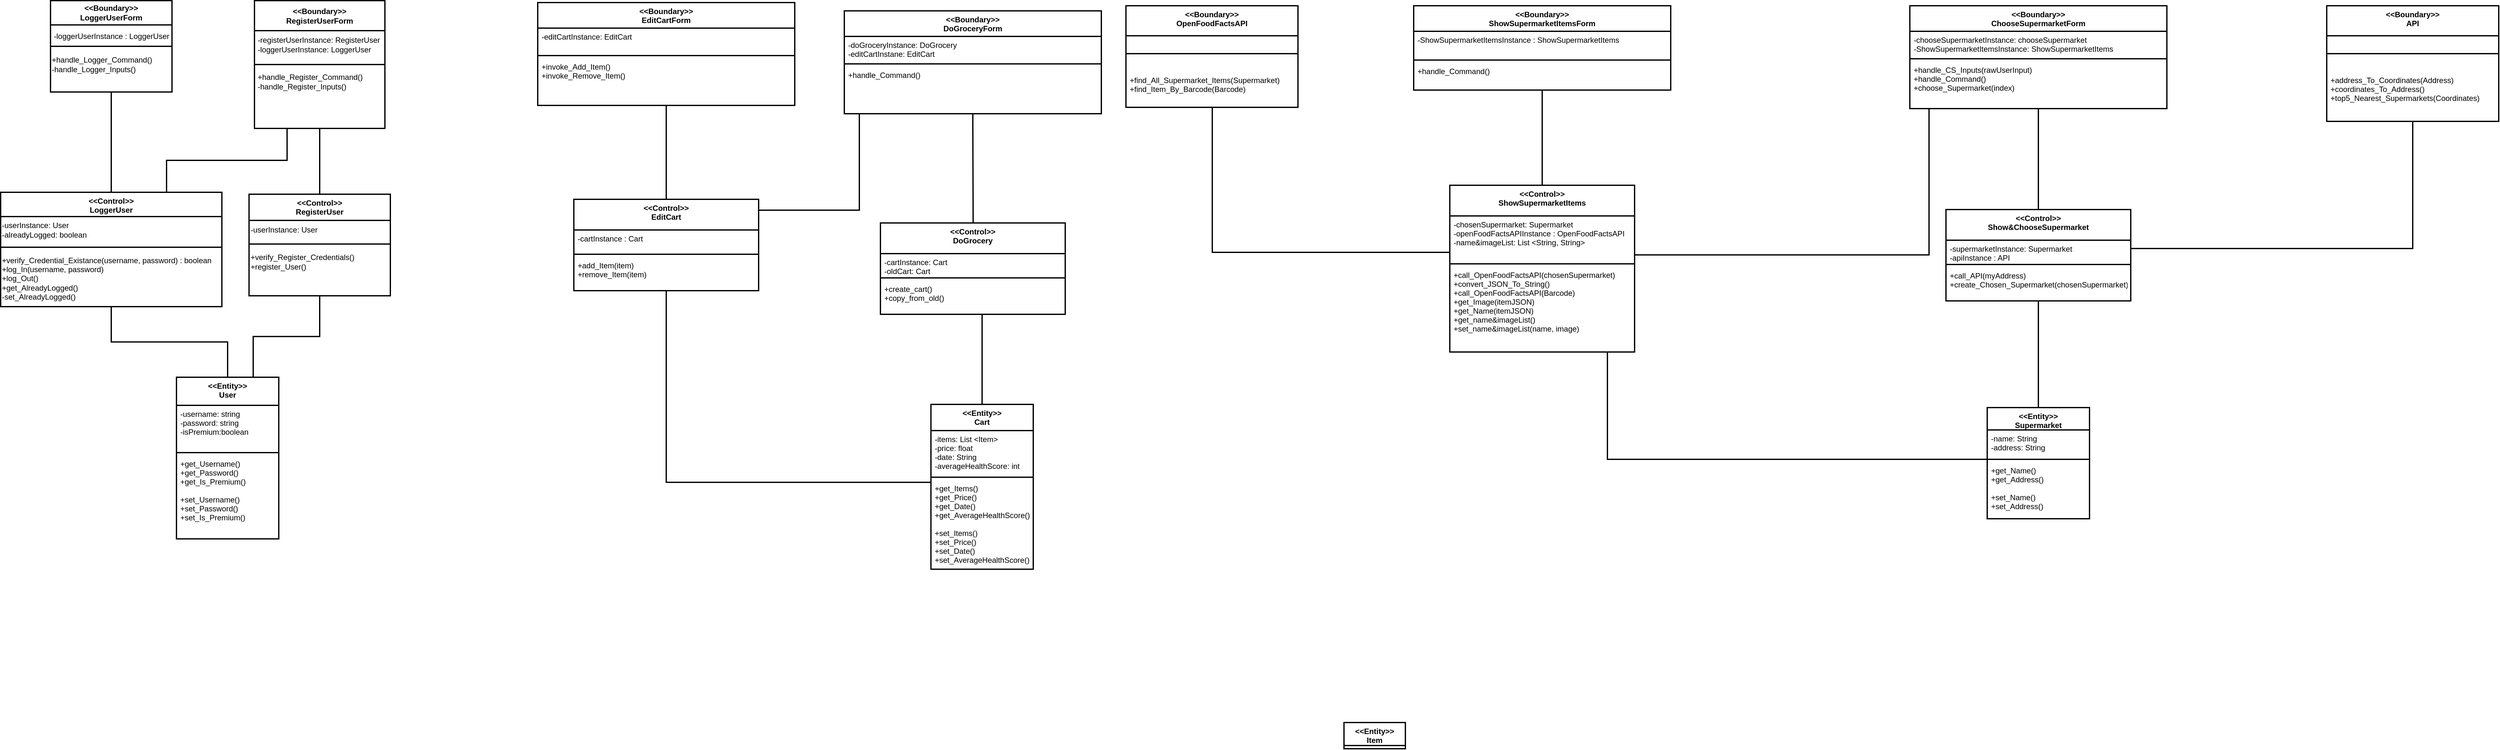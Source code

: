 <mxfile version="20.8.9" type="device"><diagram id="C5RBs43oDa-KdzZeNtuy" name="Page-1"><mxGraphModel dx="1988" dy="1131" grid="0" gridSize="10" guides="1" tooltips="1" connect="1" arrows="1" fold="1" page="1" pageScale="1" pageWidth="827" pageHeight="1169" math="0" shadow="0"><root><mxCell id="WIyWlLk6GJQsqaUBKTNV-0"/><mxCell id="WIyWlLk6GJQsqaUBKTNV-1" parent="WIyWlLk6GJQsqaUBKTNV-0"/><mxCell id="MyFoiCelliKwiFIbr6gM-10" value="&lt;div&gt; &amp;lt;&amp;lt;Boundary&amp;gt;&amp;gt;&lt;/div&gt;&lt;div&gt;LoggerUserForm&lt;/div&gt;" style="swimlane;whiteSpace=wrap;html=1;startSize=38;strokeWidth=2;" parent="WIyWlLk6GJQsqaUBKTNV-1" vertex="1"><mxGeometry x="211" y="375" width="190" height="143" as="geometry"/></mxCell><mxCell id="MyFoiCelliKwiFIbr6gM-11" value="-loggerUserInstance : LoggerUser" style="text;html=1;align=center;verticalAlign=middle;resizable=0;points=[];autosize=1;strokeColor=none;fillColor=none;strokeWidth=2;" parent="MyFoiCelliKwiFIbr6gM-10" vertex="1"><mxGeometry x="-4.5" y="43" width="199" height="26" as="geometry"/></mxCell><mxCell id="ah5tvyw2lFSQsDYXRZbl-0" value="+handle_Logger_Command()&lt;br&gt;-handle_Logger_Inputs()" style="text;html=1;align=left;verticalAlign=middle;resizable=0;points=[];autosize=1;strokeColor=none;fillColor=none;strokeWidth=2;" parent="MyFoiCelliKwiFIbr6gM-10" vertex="1"><mxGeometry y="79" width="175" height="41" as="geometry"/></mxCell><mxCell id="MyFoiCelliKwiFIbr6gM-26" value=" &lt;&lt;Control&gt;&gt;&#10;LoggerUser" style="swimlane;fontStyle=1;align=center;verticalAlign=top;childLayout=stackLayout;horizontal=1;startSize=38;horizontalStack=0;resizeParent=1;resizeLast=0;collapsible=1;marginBottom=0;rounded=0;shadow=0;strokeWidth=2;" parent="WIyWlLk6GJQsqaUBKTNV-1" vertex="1"><mxGeometry x="133" y="675" width="346" height="179" as="geometry"><mxRectangle x="340" y="380" width="170" height="26" as="alternateBounds"/></mxGeometry></mxCell><mxCell id="3f2A5IuWKjaGkENH00TG-0" value="-userInstance: User&lt;br&gt;-alreadyLogged: boolean" style="text;html=1;align=left;verticalAlign=middle;resizable=0;points=[];autosize=1;strokeColor=none;fillColor=none;strokeWidth=2;" parent="MyFoiCelliKwiFIbr6gM-26" vertex="1"><mxGeometry y="38" width="346" height="41" as="geometry"/></mxCell><mxCell id="MyFoiCelliKwiFIbr6gM-28" value="" style="line;html=1;strokeWidth=2;align=left;verticalAlign=middle;spacingTop=-1;spacingLeft=3;spacingRight=3;rotatable=0;labelPosition=right;points=[];portConstraint=eastwest;" parent="MyFoiCelliKwiFIbr6gM-26" vertex="1"><mxGeometry y="79" width="346" height="14" as="geometry"/></mxCell><mxCell id="MyFoiCelliKwiFIbr6gM-29" value="+verify_Credential_Existance(username, password) : boolean&lt;br&gt;+log_In(username, password)&lt;br&gt;+log_Out()&lt;br&gt;+get_AlreadyLogged()&lt;br&gt;-set_AlreadyLogged()" style="text;html=1;align=left;verticalAlign=middle;resizable=0;points=[];autosize=1;strokeColor=none;fillColor=none;strokeWidth=2;" parent="MyFoiCelliKwiFIbr6gM-26" vertex="1"><mxGeometry y="93" width="346" height="84" as="geometry"/></mxCell><mxCell id="MyFoiCelliKwiFIbr6gM-30" value="" style="endArrow=none;html=1;edgeStyle=orthogonalEdgeStyle;rounded=0;entryX=0.5;entryY=0;entryDx=0;entryDy=0;exitX=0.5;exitY=1;exitDx=0;exitDy=0;strokeWidth=2;" parent="WIyWlLk6GJQsqaUBKTNV-1" source="MyFoiCelliKwiFIbr6gM-10" target="MyFoiCelliKwiFIbr6gM-26" edge="1"><mxGeometry relative="1" as="geometry"><mxPoint x="187" y="765" as="sourcePoint"/><mxPoint x="347" y="765" as="targetPoint"/></mxGeometry></mxCell><mxCell id="MyFoiCelliKwiFIbr6gM-33" value=" &lt;&lt;Entity&gt;&gt;&#10;User" style="swimlane;fontStyle=1;align=center;verticalAlign=top;childLayout=stackLayout;horizontal=1;startSize=44;horizontalStack=0;resizeParent=1;resizeLast=0;collapsible=1;marginBottom=0;rounded=0;shadow=0;strokeWidth=2;" parent="WIyWlLk6GJQsqaUBKTNV-1" vertex="1"><mxGeometry x="408" y="964.5" width="160" height="253" as="geometry"><mxRectangle x="230" y="140" width="160" height="26" as="alternateBounds"/></mxGeometry></mxCell><mxCell id="MyFoiCelliKwiFIbr6gM-34" value="-username: string&#10;-password: string&#10;-isPremium:boolean&#10;" style="text;align=left;verticalAlign=top;spacingLeft=4;spacingRight=4;overflow=hidden;rotatable=0;points=[[0,0.5],[1,0.5]];portConstraint=eastwest;strokeWidth=2;" parent="MyFoiCelliKwiFIbr6gM-33" vertex="1"><mxGeometry y="44" width="160" height="70" as="geometry"/></mxCell><mxCell id="MyFoiCelliKwiFIbr6gM-35" value="" style="line;html=1;strokeWidth=2;align=left;verticalAlign=middle;spacingTop=-1;spacingLeft=3;spacingRight=3;rotatable=0;labelPosition=right;points=[];portConstraint=eastwest;" parent="MyFoiCelliKwiFIbr6gM-33" vertex="1"><mxGeometry y="114" width="160" height="8" as="geometry"/></mxCell><mxCell id="MyFoiCelliKwiFIbr6gM-36" value="+get_Username()&#10;+get_Password()&#10;+get_Is_Premium()&#10;&#10;+set_Username()&#10;+set_Password()&#10;+set_Is_Premium()" style="text;align=left;verticalAlign=top;spacingLeft=4;spacingRight=4;overflow=hidden;rotatable=0;points=[[0,0.5],[1,0.5]];portConstraint=eastwest;strokeWidth=2;" parent="MyFoiCelliKwiFIbr6gM-33" vertex="1"><mxGeometry y="122" width="160" height="123" as="geometry"/></mxCell><mxCell id="MyFoiCelliKwiFIbr6gM-38" value="" style="endArrow=none;html=1;edgeStyle=orthogonalEdgeStyle;rounded=0;entryX=0.5;entryY=1;entryDx=0;entryDy=0;exitX=0.5;exitY=0;exitDx=0;exitDy=0;strokeWidth=2;" parent="WIyWlLk6GJQsqaUBKTNV-1" source="MyFoiCelliKwiFIbr6gM-33" target="MyFoiCelliKwiFIbr6gM-26" edge="1"><mxGeometry relative="1" as="geometry"><mxPoint x="187" y="855" as="sourcePoint"/><mxPoint x="347" y="855" as="targetPoint"/></mxGeometry></mxCell><mxCell id="3f2A5IuWKjaGkENH00TG-2" value=" &lt;&lt;Control&gt;&gt;&#10;RegisterUser" style="swimlane;fontStyle=1;align=center;verticalAlign=top;childLayout=stackLayout;horizontal=1;startSize=41;horizontalStack=0;resizeParent=1;resizeLast=0;collapsible=1;marginBottom=0;rounded=0;shadow=0;strokeWidth=2;" parent="WIyWlLk6GJQsqaUBKTNV-1" vertex="1"><mxGeometry x="521.5" y="678" width="221" height="159" as="geometry"><mxRectangle x="340" y="380" width="170" height="26" as="alternateBounds"/></mxGeometry></mxCell><mxCell id="3f2A5IuWKjaGkENH00TG-3" value="-userInstance: User" style="text;html=1;align=left;verticalAlign=middle;resizable=0;points=[];autosize=1;strokeColor=none;fillColor=none;strokeWidth=2;" parent="3f2A5IuWKjaGkENH00TG-2" vertex="1"><mxGeometry y="41" width="221" height="30" as="geometry"/></mxCell><mxCell id="3f2A5IuWKjaGkENH00TG-4" value="" style="line;html=1;strokeWidth=2;align=left;verticalAlign=middle;spacingTop=-1;spacingLeft=3;spacingRight=3;rotatable=0;labelPosition=right;points=[];portConstraint=eastwest;" parent="3f2A5IuWKjaGkENH00TG-2" vertex="1"><mxGeometry y="71" width="221" height="14" as="geometry"/></mxCell><mxCell id="3f2A5IuWKjaGkENH00TG-5" value="+verify_Register_Credentials()&lt;br&gt;+register_User()" style="text;html=1;align=left;verticalAlign=middle;resizable=0;points=[];autosize=1;strokeColor=none;fillColor=none;strokeWidth=2;" parent="3f2A5IuWKjaGkENH00TG-2" vertex="1"><mxGeometry y="85" width="221" height="41" as="geometry"/></mxCell><mxCell id="3f2A5IuWKjaGkENH00TG-6" value="" style="endArrow=none;html=1;rounded=0;strokeWidth=2;" parent="WIyWlLk6GJQsqaUBKTNV-1" source="3f2A5IuWKjaGkENH00TG-2" target="3f2A5IuWKjaGkENH00TG-8" edge="1"><mxGeometry width="50" height="50" relative="1" as="geometry"><mxPoint x="250" y="868" as="sourcePoint"/><mxPoint x="300" y="818" as="targetPoint"/></mxGeometry></mxCell><mxCell id="3f2A5IuWKjaGkENH00TG-7" value="" style="endArrow=none;html=1;rounded=0;entryX=0.5;entryY=1;entryDx=0;entryDy=0;exitX=0.75;exitY=0;exitDx=0;exitDy=0;edgeStyle=orthogonalEdgeStyle;strokeWidth=2;" parent="WIyWlLk6GJQsqaUBKTNV-1" source="MyFoiCelliKwiFIbr6gM-33" target="3f2A5IuWKjaGkENH00TG-2" edge="1"><mxGeometry width="50" height="50" relative="1" as="geometry"><mxPoint x="250" y="806" as="sourcePoint"/><mxPoint x="300" y="756" as="targetPoint"/></mxGeometry></mxCell><mxCell id="3f2A5IuWKjaGkENH00TG-8" value="&lt;div&gt; &amp;lt;&amp;lt;Boundary&amp;gt;&amp;gt;&lt;/div&gt;&lt;div&gt;RegisterUserForm&lt;/div&gt;" style="swimlane;whiteSpace=wrap;html=1;startSize=47;strokeWidth=2;" parent="WIyWlLk6GJQsqaUBKTNV-1" vertex="1"><mxGeometry x="530" y="375" width="204" height="200" as="geometry"/></mxCell><mxCell id="3f2A5IuWKjaGkENH00TG-9" value="-registerUserInstance: RegisterUser&lt;br&gt;-loggerUserInstance: LoggerUser" style="text;html=1;align=left;verticalAlign=middle;resizable=0;points=[];autosize=1;strokeColor=none;fillColor=none;strokeWidth=2;" parent="3f2A5IuWKjaGkENH00TG-8" vertex="1"><mxGeometry x="2.5" y="48" width="209" height="41" as="geometry"/></mxCell><mxCell id="3f2A5IuWKjaGkENH00TG-10" value="+handle_Register_Command()&lt;br&gt;-handle_Register_Inputs()" style="text;html=1;align=left;verticalAlign=middle;resizable=0;points=[];autosize=1;strokeColor=none;fillColor=none;strokeWidth=2;" parent="3f2A5IuWKjaGkENH00TG-8" vertex="1"><mxGeometry x="2.5" y="106" width="182" height="41" as="geometry"/></mxCell><mxCell id="3f2A5IuWKjaGkENH00TG-13" value="" style="endArrow=none;html=1;rounded=0;entryX=1;entryY=0.5;entryDx=0;entryDy=0;exitX=0;exitY=0.5;exitDx=0;exitDy=0;strokeWidth=2;" parent="WIyWlLk6GJQsqaUBKTNV-1" source="MyFoiCelliKwiFIbr6gM-10" target="MyFoiCelliKwiFIbr6gM-10" edge="1"><mxGeometry width="50" height="50" relative="1" as="geometry"><mxPoint x="314.5" y="663" as="sourcePoint"/><mxPoint x="364.5" y="613" as="targetPoint"/></mxGeometry></mxCell><mxCell id="3f2A5IuWKjaGkENH00TG-14" value="" style="endArrow=none;html=1;rounded=0;entryX=1;entryY=0.5;entryDx=0;entryDy=0;exitX=0;exitY=0.5;exitDx=0;exitDy=0;strokeWidth=2;" parent="WIyWlLk6GJQsqaUBKTNV-1" source="3f2A5IuWKjaGkENH00TG-8" target="3f2A5IuWKjaGkENH00TG-8" edge="1"><mxGeometry width="50" height="50" relative="1" as="geometry"><mxPoint x="568.5" y="507" as="sourcePoint"/><mxPoint x="470.5" y="630" as="targetPoint"/></mxGeometry></mxCell><mxCell id="3f2A5IuWKjaGkENH00TG-15" value="" style="endArrow=none;html=1;rounded=0;entryX=0.25;entryY=1;entryDx=0;entryDy=0;exitX=0.75;exitY=0;exitDx=0;exitDy=0;edgeStyle=orthogonalEdgeStyle;strokeWidth=2;" parent="WIyWlLk6GJQsqaUBKTNV-1" source="MyFoiCelliKwiFIbr6gM-26" target="3f2A5IuWKjaGkENH00TG-8" edge="1"><mxGeometry width="50" height="50" relative="1" as="geometry"><mxPoint x="250" y="765" as="sourcePoint"/><mxPoint x="300" y="715" as="targetPoint"/></mxGeometry></mxCell><mxCell id="SLnae_DUcpFMMORR_oT6-0" value="&lt;&lt;Entity&gt;&gt;&#10;Item&#10;" style="swimlane;fontStyle=1;align=center;verticalAlign=top;childLayout=stackLayout;horizontal=1;startSize=36;horizontalStack=0;resizeParent=1;resizeParentMax=0;resizeLast=0;collapsible=1;marginBottom=0;strokeWidth=2;" parent="WIyWlLk6GJQsqaUBKTNV-1" vertex="1" collapsed="1"><mxGeometry x="2234" y="1505" width="96" height="41" as="geometry"><mxRectangle x="3080" y="571" width="160" height="781" as="alternateBounds"/></mxGeometry></mxCell><mxCell id="SLnae_DUcpFMMORR_oT6-1" value="-barcode: String&#10;-price: float&#10;-name: String&#10;-imageUrl: String&#10;-ingredients: String&#10;-soldBy: String&#10;&#10;-calories: float&#10;-sugars: float&#10;-saturatedFats: float&#10;-salt: float&#10;-otherPercentages: int&#10;-fibers: float&#10;-proteins: float&#10;-additives: List &lt;String&gt;&#10;-isBiological: Boolean&#10;-isBeverage: Boolean" style="text;strokeColor=none;fillColor=none;align=left;verticalAlign=top;spacingLeft=4;spacingRight=4;overflow=hidden;rotatable=0;points=[[0,0.5],[1,0.5]];portConstraint=eastwest;" parent="SLnae_DUcpFMMORR_oT6-0" vertex="1"><mxGeometry y="36" width="160" height="252" as="geometry"/></mxCell><mxCell id="SLnae_DUcpFMMORR_oT6-2" value="" style="line;strokeWidth=1;fillColor=none;align=left;verticalAlign=middle;spacingTop=-1;spacingLeft=3;spacingRight=3;rotatable=0;labelPosition=right;points=[];portConstraint=eastwest;strokeColor=inherit;" parent="SLnae_DUcpFMMORR_oT6-0" vertex="1"><mxGeometry y="288" width="160" height="8" as="geometry"/></mxCell><mxCell id="SLnae_DUcpFMMORR_oT6-3" value="+get_Barcode()&#10;+get_Price()&#10;+get_Name()&#10;+get_ImageUrl()&#10;+get_Ingredients()&#10;+get_Calories()&#10;+get_Sugars() &#10;+get_SaturatedFats()&#10;+get_Salt()&#10;+get_OtherPercentages()&#10;+get_Fibers()&#10;+get_Proteins()&#10;+get_Additives()&#10;+get_IsBiological()&#10;+get_IsBeverage()&#10;+get_SoldBy()&#10;&#10;+set_Barcode()&#10;+set_Price()&#10;+set_Name()&#10;+set_ImageUrl()&#10;+set_Ingredients()&#10;+set_Calories()&#10;+set_Sugars()&#10;+set_SaturatedFats()&#10;+set_Salt()&#10;+set_OtherPercentages()&#10;+set_Fibers()&#10;+set_Proteins()&#10;+set_Additives()&#10;+set_IsBiological()&#10;+set_IsBeverage()&#10;+set_SoldBy()" style="text;strokeColor=none;fillColor=none;align=left;verticalAlign=top;spacingLeft=4;spacingRight=4;overflow=hidden;rotatable=0;points=[[0,0.5],[1,0.5]];portConstraint=eastwest;" parent="SLnae_DUcpFMMORR_oT6-0" vertex="1"><mxGeometry y="296" width="160" height="485" as="geometry"/></mxCell><mxCell id="SLnae_DUcpFMMORR_oT6-5" value="&lt;&lt;Entity&gt;&gt;&#10;Cart&#10;" style="swimlane;fontStyle=1;align=center;verticalAlign=top;childLayout=stackLayout;horizontal=1;startSize=41;horizontalStack=0;resizeParent=1;resizeParentMax=0;resizeLast=0;collapsible=1;marginBottom=0;strokeWidth=2;" parent="WIyWlLk6GJQsqaUBKTNV-1" vertex="1"><mxGeometry x="1588" y="1007" width="160" height="258" as="geometry"><mxRectangle x="1914" y="831" width="96" height="41" as="alternateBounds"/></mxGeometry></mxCell><mxCell id="SLnae_DUcpFMMORR_oT6-6" value="-items: List &lt;Item&gt;&#10;-price: float&#10;-date: String&#10;-averageHealthScore: int&#10;" style="text;strokeColor=none;fillColor=none;align=left;verticalAlign=top;spacingLeft=4;spacingRight=4;overflow=hidden;rotatable=0;points=[[0,0.5],[1,0.5]];portConstraint=eastwest;strokeWidth=2;" parent="SLnae_DUcpFMMORR_oT6-5" vertex="1"><mxGeometry y="41" width="160" height="69" as="geometry"/></mxCell><mxCell id="SLnae_DUcpFMMORR_oT6-7" value="" style="line;strokeWidth=2;fillColor=none;align=left;verticalAlign=middle;spacingTop=-1;spacingLeft=3;spacingRight=3;rotatable=0;labelPosition=right;points=[];portConstraint=eastwest;strokeColor=inherit;" parent="SLnae_DUcpFMMORR_oT6-5" vertex="1"><mxGeometry y="110" width="160" height="8" as="geometry"/></mxCell><mxCell id="SLnae_DUcpFMMORR_oT6-8" value="+get_Items()&#10;+get_Price()&#10;+get_Date()&#10;+get_AverageHealthScore()&#10;&#10;+set_Items()&#10;+set_Price()&#10;+set_Date()&#10;+set_AverageHealthScore()" style="text;strokeColor=none;fillColor=none;align=left;verticalAlign=top;spacingLeft=4;spacingRight=4;overflow=hidden;rotatable=0;points=[[0,0.5],[1,0.5]];portConstraint=eastwest;strokeWidth=2;" parent="SLnae_DUcpFMMORR_oT6-5" vertex="1"><mxGeometry y="118" width="160" height="140" as="geometry"/></mxCell><mxCell id="SLnae_DUcpFMMORR_oT6-9" value="&lt;&lt;Entity&gt;&gt;&#10;Supermarket&#10;" style="swimlane;fontStyle=1;align=center;verticalAlign=top;childLayout=stackLayout;horizontal=1;startSize=35;horizontalStack=0;resizeParent=1;resizeParentMax=0;resizeLast=0;collapsible=1;marginBottom=0;strokeWidth=2;" parent="WIyWlLk6GJQsqaUBKTNV-1" vertex="1"><mxGeometry x="3240" y="1012" width="160" height="174" as="geometry"/></mxCell><mxCell id="SLnae_DUcpFMMORR_oT6-10" value="-name: String&#10;-address: String" style="text;strokeColor=none;fillColor=none;align=left;verticalAlign=top;spacingLeft=4;spacingRight=4;overflow=hidden;rotatable=0;points=[[0,0.5],[1,0.5]];portConstraint=eastwest;strokeWidth=2;" parent="SLnae_DUcpFMMORR_oT6-9" vertex="1"><mxGeometry y="35" width="160" height="42" as="geometry"/></mxCell><mxCell id="SLnae_DUcpFMMORR_oT6-11" value="" style="line;strokeWidth=2;fillColor=none;align=left;verticalAlign=middle;spacingTop=-1;spacingLeft=3;spacingRight=3;rotatable=0;labelPosition=right;points=[];portConstraint=eastwest;strokeColor=inherit;" parent="SLnae_DUcpFMMORR_oT6-9" vertex="1"><mxGeometry y="77" width="160" height="8" as="geometry"/></mxCell><mxCell id="SLnae_DUcpFMMORR_oT6-12" value="+get_Name()&#10;+get_Address()&#10;&#10;+set_Name()&#10;+set_Address()&#10;" style="text;strokeColor=none;fillColor=none;align=left;verticalAlign=top;spacingLeft=4;spacingRight=4;overflow=hidden;rotatable=0;points=[[0,0.5],[1,0.5]];portConstraint=eastwest;strokeWidth=2;" parent="SLnae_DUcpFMMORR_oT6-9" vertex="1"><mxGeometry y="85" width="160" height="89" as="geometry"/></mxCell><mxCell id="SLnae_DUcpFMMORR_oT6-17" style="edgeStyle=orthogonalEdgeStyle;rounded=0;orthogonalLoop=1;jettySize=auto;html=1;endArrow=none;endFill=0;strokeWidth=2;" parent="WIyWlLk6GJQsqaUBKTNV-1" source="SLnae_DUcpFMMORR_oT6-13" target="SLnae_DUcpFMMORR_oT6-9" edge="1"><mxGeometry relative="1" as="geometry"/></mxCell><mxCell id="SLnae_DUcpFMMORR_oT6-13" value="&lt;&lt;Control&gt;&gt;&#10;Show&amp;ChooseSupermarket&#10;&#10;&#10;" style="swimlane;fontStyle=1;align=center;verticalAlign=top;childLayout=stackLayout;horizontal=1;startSize=48;horizontalStack=0;resizeParent=1;resizeParentMax=0;resizeLast=0;collapsible=1;marginBottom=0;strokeWidth=2;" parent="WIyWlLk6GJQsqaUBKTNV-1" vertex="1"><mxGeometry x="3175.5" y="702" width="289" height="143" as="geometry"/></mxCell><mxCell id="SLnae_DUcpFMMORR_oT6-14" value="-supermarketInstance: Supermarket&#10;-apiInstance : API&#10;" style="text;strokeColor=none;fillColor=none;align=left;verticalAlign=top;spacingLeft=4;spacingRight=4;overflow=hidden;rotatable=0;points=[[0,0.5],[1,0.5]];portConstraint=eastwest;strokeWidth=2;" parent="SLnae_DUcpFMMORR_oT6-13" vertex="1"><mxGeometry y="48" width="289" height="34" as="geometry"/></mxCell><mxCell id="SLnae_DUcpFMMORR_oT6-15" value="" style="line;strokeWidth=2;fillColor=none;align=left;verticalAlign=middle;spacingTop=-1;spacingLeft=3;spacingRight=3;rotatable=0;labelPosition=right;points=[];portConstraint=eastwest;strokeColor=inherit;" parent="SLnae_DUcpFMMORR_oT6-13" vertex="1"><mxGeometry y="82" width="289" height="8" as="geometry"/></mxCell><mxCell id="SLnae_DUcpFMMORR_oT6-16" value="+call_API(myAddress)&#10;+create_Chosen_Supermarket(chosenSupermarket)&#10;" style="text;strokeColor=none;fillColor=none;align=left;verticalAlign=top;spacingLeft=4;spacingRight=4;overflow=hidden;rotatable=0;points=[[0,0.5],[1,0.5]];portConstraint=eastwest;strokeWidth=2;" parent="SLnae_DUcpFMMORR_oT6-13" vertex="1"><mxGeometry y="90" width="289" height="53" as="geometry"/></mxCell><mxCell id="SLnae_DUcpFMMORR_oT6-22" style="edgeStyle=orthogonalEdgeStyle;rounded=0;orthogonalLoop=1;jettySize=auto;html=1;endArrow=none;endFill=0;strokeWidth=2;" parent="WIyWlLk6GJQsqaUBKTNV-1" source="SLnae_DUcpFMMORR_oT6-18" target="SLnae_DUcpFMMORR_oT6-13" edge="1"><mxGeometry relative="1" as="geometry"/></mxCell><mxCell id="IdyxFzBQrPUx-VvOQPgQ-23" style="edgeStyle=orthogonalEdgeStyle;rounded=0;orthogonalLoop=1;jettySize=auto;html=1;endArrow=none;endFill=0;strokeWidth=2;" parent="WIyWlLk6GJQsqaUBKTNV-1" source="SLnae_DUcpFMMORR_oT6-18" target="IdyxFzBQrPUx-VvOQPgQ-18" edge="1"><mxGeometry relative="1" as="geometry"><Array as="points"><mxPoint x="3149" y="773"/></Array></mxGeometry></mxCell><mxCell id="SLnae_DUcpFMMORR_oT6-18" value="&lt;&lt;Boundary&gt;&gt;&#10;ChooseSupermarketForm&#10;" style="swimlane;fontStyle=1;align=center;verticalAlign=top;childLayout=stackLayout;horizontal=1;startSize=40;horizontalStack=0;resizeParent=1;resizeParentMax=0;resizeLast=0;collapsible=1;marginBottom=0;strokeWidth=2;" parent="WIyWlLk6GJQsqaUBKTNV-1" vertex="1"><mxGeometry x="3119" y="383" width="402" height="161" as="geometry"/></mxCell><mxCell id="SLnae_DUcpFMMORR_oT6-19" value="-chooseSupermarketInstance: chooseSupermarket&#10;-ShowSupermarketItemsInstance: ShowSupermarketItems&#10;&#10;&#10;&#10;&#10;" style="text;strokeColor=none;fillColor=none;align=left;verticalAlign=top;spacingLeft=4;spacingRight=4;overflow=hidden;rotatable=0;points=[[0,0.5],[1,0.5]];portConstraint=eastwest;strokeWidth=2;" parent="SLnae_DUcpFMMORR_oT6-18" vertex="1"><mxGeometry y="40" width="402" height="39" as="geometry"/></mxCell><mxCell id="SLnae_DUcpFMMORR_oT6-20" value="" style="line;strokeWidth=2;fillColor=none;align=left;verticalAlign=middle;spacingTop=-1;spacingLeft=3;spacingRight=3;rotatable=0;labelPosition=right;points=[];portConstraint=eastwest;strokeColor=inherit;" parent="SLnae_DUcpFMMORR_oT6-18" vertex="1"><mxGeometry y="79" width="402" height="8" as="geometry"/></mxCell><mxCell id="SLnae_DUcpFMMORR_oT6-21" value="+handle_CS_Inputs(rawUserInput)&#10;+handle_Command()&#10;+choose_Supermarket(index)&#10;" style="text;strokeColor=none;fillColor=none;align=left;verticalAlign=top;spacingLeft=4;spacingRight=4;overflow=hidden;rotatable=0;points=[[0,0.5],[1,0.5]];portConstraint=eastwest;strokeWidth=2;" parent="SLnae_DUcpFMMORR_oT6-18" vertex="1"><mxGeometry y="87" width="402" height="74" as="geometry"/></mxCell><mxCell id="IdyxFzBQrPUx-VvOQPgQ-0" style="edgeStyle=orthogonalEdgeStyle;rounded=0;orthogonalLoop=1;jettySize=auto;html=1;endArrow=none;endFill=0;strokeWidth=2;" parent="WIyWlLk6GJQsqaUBKTNV-1" source="SLnae_DUcpFMMORR_oT6-23" target="SLnae_DUcpFMMORR_oT6-13" edge="1"><mxGeometry relative="1" as="geometry"><Array as="points"><mxPoint x="3906" y="763"/></Array></mxGeometry></mxCell><mxCell id="SLnae_DUcpFMMORR_oT6-23" value="&lt;&lt;Boundary&gt;&gt;&#10;API&#10;&#10;" style="swimlane;fontStyle=1;align=center;verticalAlign=top;childLayout=stackLayout;horizontal=1;startSize=47;horizontalStack=0;resizeParent=1;resizeParentMax=0;resizeLast=0;collapsible=1;marginBottom=0;strokeWidth=2;" parent="WIyWlLk6GJQsqaUBKTNV-1" vertex="1"><mxGeometry x="3771" y="383" width="269" height="181" as="geometry"/></mxCell><mxCell id="SLnae_DUcpFMMORR_oT6-25" value="" style="line;strokeWidth=2;fillColor=none;align=left;verticalAlign=middle;spacingTop=-1;spacingLeft=3;spacingRight=3;rotatable=0;labelPosition=right;points=[];portConstraint=eastwest;strokeColor=inherit;" parent="SLnae_DUcpFMMORR_oT6-23" vertex="1"><mxGeometry y="47" width="269" height="56" as="geometry"/></mxCell><mxCell id="SLnae_DUcpFMMORR_oT6-26" value="+address_To_Coordinates(Address)&#10;+coordinates_To_Address()&#10;+top5_Nearest_Supermarkets(Coordinates)&#10;" style="text;strokeColor=none;fillColor=none;align=left;verticalAlign=top;spacingLeft=4;spacingRight=4;overflow=hidden;rotatable=0;points=[[0,0.5],[1,0.5]];portConstraint=eastwest;strokeWidth=2;" parent="SLnae_DUcpFMMORR_oT6-23" vertex="1"><mxGeometry y="103" width="269" height="78" as="geometry"/></mxCell><mxCell id="IdyxFzBQrPUx-VvOQPgQ-9" style="edgeStyle=orthogonalEdgeStyle;rounded=0;orthogonalLoop=1;jettySize=auto;html=1;endArrow=none;endFill=0;strokeWidth=2;" parent="WIyWlLk6GJQsqaUBKTNV-1" source="IdyxFzBQrPUx-VvOQPgQ-14" target="IdyxFzBQrPUx-VvOQPgQ-18" edge="1"><mxGeometry relative="1" as="geometry"><mxPoint x="2544" y="569" as="sourcePoint"/><mxPoint x="2544" y="656" as="targetPoint"/></mxGeometry></mxCell><mxCell id="IdyxFzBQrPUx-VvOQPgQ-14" value="&lt;&lt;Boundary&gt;&gt;&#10;ShowSupermarketItemsForm" style="swimlane;fontStyle=1;align=center;verticalAlign=top;childLayout=stackLayout;horizontal=1;startSize=40;horizontalStack=0;resizeParent=1;resizeParentMax=0;resizeLast=0;collapsible=1;marginBottom=0;strokeWidth=2;" parent="WIyWlLk6GJQsqaUBKTNV-1" vertex="1"><mxGeometry x="2343" y="383" width="402" height="132" as="geometry"/></mxCell><mxCell id="IdyxFzBQrPUx-VvOQPgQ-15" value="-ShowSupermarketItemsInstance : ShowSupermarketItems" style="text;strokeColor=none;fillColor=none;align=left;verticalAlign=top;spacingLeft=4;spacingRight=4;overflow=hidden;rotatable=0;points=[[0,0.5],[1,0.5]];portConstraint=eastwest;strokeWidth=2;" parent="IdyxFzBQrPUx-VvOQPgQ-14" vertex="1"><mxGeometry y="40" width="402" height="41" as="geometry"/></mxCell><mxCell id="IdyxFzBQrPUx-VvOQPgQ-16" value="" style="line;strokeWidth=2;fillColor=none;align=left;verticalAlign=middle;spacingTop=-1;spacingLeft=3;spacingRight=3;rotatable=0;labelPosition=right;points=[];portConstraint=eastwest;strokeColor=inherit;" parent="IdyxFzBQrPUx-VvOQPgQ-14" vertex="1"><mxGeometry y="81" width="402" height="8" as="geometry"/></mxCell><mxCell id="IdyxFzBQrPUx-VvOQPgQ-17" value="+handle_Command()&#10;" style="text;strokeColor=none;fillColor=none;align=left;verticalAlign=top;spacingLeft=4;spacingRight=4;overflow=hidden;rotatable=0;points=[[0,0.5],[1,0.5]];portConstraint=eastwest;strokeWidth=2;" parent="IdyxFzBQrPUx-VvOQPgQ-14" vertex="1"><mxGeometry y="89" width="402" height="43" as="geometry"/></mxCell><mxCell id="IdyxFzBQrPUx-VvOQPgQ-24" style="edgeStyle=orthogonalEdgeStyle;rounded=0;orthogonalLoop=1;jettySize=auto;html=1;endArrow=none;endFill=0;strokeWidth=2;" parent="WIyWlLk6GJQsqaUBKTNV-1" source="IdyxFzBQrPUx-VvOQPgQ-18" target="SLnae_DUcpFMMORR_oT6-9" edge="1"><mxGeometry relative="1" as="geometry"><Array as="points"><mxPoint x="2646" y="1093"/></Array></mxGeometry></mxCell><mxCell id="IdyxFzBQrPUx-VvOQPgQ-29" style="edgeStyle=orthogonalEdgeStyle;rounded=0;orthogonalLoop=1;jettySize=auto;html=1;endArrow=none;endFill=0;strokeWidth=2;" parent="WIyWlLk6GJQsqaUBKTNV-1" source="IdyxFzBQrPUx-VvOQPgQ-18" target="IdyxFzBQrPUx-VvOQPgQ-25" edge="1"><mxGeometry relative="1" as="geometry"><Array as="points"><mxPoint x="2028" y="769"/></Array></mxGeometry></mxCell><mxCell id="IdyxFzBQrPUx-VvOQPgQ-18" value="&lt;&lt;Control&gt;&gt;&#10;ShowSupermarketItems&#10;&#10;&#10;" style="swimlane;fontStyle=1;align=center;verticalAlign=top;childLayout=stackLayout;horizontal=1;startSize=48;horizontalStack=0;resizeParent=1;resizeParentMax=0;resizeLast=0;collapsible=1;marginBottom=0;strokeWidth=2;" parent="WIyWlLk6GJQsqaUBKTNV-1" vertex="1"><mxGeometry x="2399.5" y="664" width="289" height="261" as="geometry"/></mxCell><mxCell id="IdyxFzBQrPUx-VvOQPgQ-19" value="-chosenSupermarket: Supermarket&#10;-openFoodFactsAPIInstance : OpenFoodFactsAPI&#10;-name&amp;imageList: List &lt;String, String&gt;&#10;" style="text;strokeColor=none;fillColor=none;align=left;verticalAlign=top;spacingLeft=4;spacingRight=4;overflow=hidden;rotatable=0;points=[[0,0.5],[1,0.5]];portConstraint=eastwest;strokeWidth=2;" parent="IdyxFzBQrPUx-VvOQPgQ-18" vertex="1"><mxGeometry y="48" width="289" height="71" as="geometry"/></mxCell><mxCell id="IdyxFzBQrPUx-VvOQPgQ-20" value="" style="line;strokeWidth=2;fillColor=none;align=left;verticalAlign=middle;spacingTop=-1;spacingLeft=3;spacingRight=3;rotatable=0;labelPosition=right;points=[];portConstraint=eastwest;strokeColor=inherit;" parent="IdyxFzBQrPUx-VvOQPgQ-18" vertex="1"><mxGeometry y="119" width="289" height="8" as="geometry"/></mxCell><mxCell id="IdyxFzBQrPUx-VvOQPgQ-21" value="+call_OpenFoodFactsAPI(chosenSupermarket)&#10;+convert_JSON_To_String()&#10;+call_OpenFoodFactsAPI(Barcode)&#10;+get_Image(itemJSON)&#10;+get_Name(itemJSON)&#10;+get_name&amp;imageList()&#10;+set_name&amp;imageList(name, image)&#10;" style="text;strokeColor=none;fillColor=none;align=left;verticalAlign=top;spacingLeft=4;spacingRight=4;overflow=hidden;rotatable=0;points=[[0,0.5],[1,0.5]];portConstraint=eastwest;strokeWidth=2;" parent="IdyxFzBQrPUx-VvOQPgQ-18" vertex="1"><mxGeometry y="127" width="289" height="134" as="geometry"/></mxCell><mxCell id="IdyxFzBQrPUx-VvOQPgQ-25" value="&lt;&lt;Boundary&gt;&gt;&#10;OpenFoodFactsAPI&#10;&#10;" style="swimlane;fontStyle=1;align=center;verticalAlign=top;childLayout=stackLayout;horizontal=1;startSize=47;horizontalStack=0;resizeParent=1;resizeParentMax=0;resizeLast=0;collapsible=1;marginBottom=0;strokeWidth=2;" parent="WIyWlLk6GJQsqaUBKTNV-1" vertex="1"><mxGeometry x="1893" y="383" width="269" height="159" as="geometry"/></mxCell><mxCell id="IdyxFzBQrPUx-VvOQPgQ-26" value="" style="line;strokeWidth=2;fillColor=none;align=left;verticalAlign=middle;spacingTop=-1;spacingLeft=3;spacingRight=3;rotatable=0;labelPosition=right;points=[];portConstraint=eastwest;strokeColor=inherit;" parent="IdyxFzBQrPUx-VvOQPgQ-25" vertex="1"><mxGeometry y="47" width="269" height="56" as="geometry"/></mxCell><mxCell id="IdyxFzBQrPUx-VvOQPgQ-27" value="+find_All_Supermarket_Items(Supermarket)&#10;+find_Item_By_Barcode(Barcode)" style="text;strokeColor=none;fillColor=none;align=left;verticalAlign=top;spacingLeft=4;spacingRight=4;overflow=hidden;rotatable=0;points=[[0,0.5],[1,0.5]];portConstraint=eastwest;strokeWidth=2;" parent="IdyxFzBQrPUx-VvOQPgQ-25" vertex="1"><mxGeometry y="103" width="269" height="56" as="geometry"/></mxCell><mxCell id="DQXrYjKfnHiANgqDopXW-26" style="edgeStyle=orthogonalEdgeStyle;rounded=0;orthogonalLoop=1;jettySize=auto;html=1;strokeWidth=2;endArrow=none;endFill=0;" edge="1" parent="WIyWlLk6GJQsqaUBKTNV-1" source="DQXrYjKfnHiANgqDopXW-4" target="DQXrYjKfnHiANgqDopXW-15"><mxGeometry relative="1" as="geometry"><Array as="points"><mxPoint x="1654" y="569"/><mxPoint x="1654" y="569"/></Array></mxGeometry></mxCell><mxCell id="DQXrYjKfnHiANgqDopXW-27" style="edgeStyle=orthogonalEdgeStyle;rounded=0;orthogonalLoop=1;jettySize=auto;html=1;strokeWidth=2;endArrow=none;endFill=0;" edge="1" parent="WIyWlLk6GJQsqaUBKTNV-1" source="DQXrYjKfnHiANgqDopXW-4" target="DQXrYjKfnHiANgqDopXW-8"><mxGeometry relative="1" as="geometry"><Array as="points"><mxPoint x="1476" y="703"/></Array></mxGeometry></mxCell><mxCell id="DQXrYjKfnHiANgqDopXW-4" value="&lt;&lt;Boundary&gt;&gt;&#10;DoGroceryForm" style="swimlane;fontStyle=1;align=center;verticalAlign=top;childLayout=stackLayout;horizontal=1;startSize=40;horizontalStack=0;resizeParent=1;resizeParentMax=0;resizeLast=0;collapsible=1;marginBottom=0;strokeWidth=2;" vertex="1" parent="WIyWlLk6GJQsqaUBKTNV-1"><mxGeometry x="1452.5" y="391" width="402" height="161" as="geometry"/></mxCell><mxCell id="DQXrYjKfnHiANgqDopXW-5" value="-doGroceryInstance: DoGrocery&#10;-editCartInstane: EditCart" style="text;strokeColor=none;fillColor=none;align=left;verticalAlign=top;spacingLeft=4;spacingRight=4;overflow=hidden;rotatable=0;points=[[0,0.5],[1,0.5]];portConstraint=eastwest;strokeWidth=2;" vertex="1" parent="DQXrYjKfnHiANgqDopXW-4"><mxGeometry y="40" width="402" height="39" as="geometry"/></mxCell><mxCell id="DQXrYjKfnHiANgqDopXW-6" value="" style="line;strokeWidth=2;fillColor=none;align=left;verticalAlign=middle;spacingTop=-1;spacingLeft=3;spacingRight=3;rotatable=0;labelPosition=right;points=[];portConstraint=eastwest;strokeColor=inherit;" vertex="1" parent="DQXrYjKfnHiANgqDopXW-4"><mxGeometry y="79" width="402" height="8" as="geometry"/></mxCell><mxCell id="DQXrYjKfnHiANgqDopXW-7" value="+handle_Command()" style="text;strokeColor=none;fillColor=none;align=left;verticalAlign=top;spacingLeft=4;spacingRight=4;overflow=hidden;rotatable=0;points=[[0,0.5],[1,0.5]];portConstraint=eastwest;strokeWidth=2;" vertex="1" parent="DQXrYjKfnHiANgqDopXW-4"><mxGeometry y="87" width="402" height="74" as="geometry"/></mxCell><mxCell id="DQXrYjKfnHiANgqDopXW-23" style="edgeStyle=orthogonalEdgeStyle;rounded=0;orthogonalLoop=1;jettySize=auto;html=1;strokeWidth=2;endArrow=none;endFill=0;" edge="1" parent="WIyWlLk6GJQsqaUBKTNV-1" source="DQXrYjKfnHiANgqDopXW-8" target="DQXrYjKfnHiANgqDopXW-19"><mxGeometry relative="1" as="geometry"/></mxCell><mxCell id="DQXrYjKfnHiANgqDopXW-24" style="edgeStyle=orthogonalEdgeStyle;rounded=0;orthogonalLoop=1;jettySize=auto;html=1;strokeWidth=2;endArrow=none;endFill=0;" edge="1" parent="WIyWlLk6GJQsqaUBKTNV-1" source="DQXrYjKfnHiANgqDopXW-8" target="SLnae_DUcpFMMORR_oT6-5"><mxGeometry relative="1" as="geometry"><Array as="points"><mxPoint x="1174" y="1129"/></Array></mxGeometry></mxCell><mxCell id="DQXrYjKfnHiANgqDopXW-8" value="&lt;&lt;Control&gt;&gt;&#10;EditCart&#10;&#10;" style="swimlane;fontStyle=1;align=center;verticalAlign=top;childLayout=stackLayout;horizontal=1;startSize=48;horizontalStack=0;resizeParent=1;resizeParentMax=0;resizeLast=0;collapsible=1;marginBottom=0;strokeWidth=2;" vertex="1" parent="WIyWlLk6GJQsqaUBKTNV-1"><mxGeometry x="1029.5" y="686" width="289" height="143" as="geometry"/></mxCell><mxCell id="DQXrYjKfnHiANgqDopXW-9" value="-cartInstance : Cart" style="text;strokeColor=none;fillColor=none;align=left;verticalAlign=top;spacingLeft=4;spacingRight=4;overflow=hidden;rotatable=0;points=[[0,0.5],[1,0.5]];portConstraint=eastwest;strokeWidth=2;" vertex="1" parent="DQXrYjKfnHiANgqDopXW-8"><mxGeometry y="48" width="289" height="34" as="geometry"/></mxCell><mxCell id="DQXrYjKfnHiANgqDopXW-10" value="" style="line;strokeWidth=2;fillColor=none;align=left;verticalAlign=middle;spacingTop=-1;spacingLeft=3;spacingRight=3;rotatable=0;labelPosition=right;points=[];portConstraint=eastwest;strokeColor=inherit;" vertex="1" parent="DQXrYjKfnHiANgqDopXW-8"><mxGeometry y="82" width="289" height="8" as="geometry"/></mxCell><mxCell id="DQXrYjKfnHiANgqDopXW-11" value="+add_Item(item)&#10;+remove_Item(item)" style="text;strokeColor=none;fillColor=none;align=left;verticalAlign=top;spacingLeft=4;spacingRight=4;overflow=hidden;rotatable=0;points=[[0,0.5],[1,0.5]];portConstraint=eastwest;strokeWidth=2;" vertex="1" parent="DQXrYjKfnHiANgqDopXW-8"><mxGeometry y="90" width="289" height="53" as="geometry"/></mxCell><mxCell id="DQXrYjKfnHiANgqDopXW-25" style="edgeStyle=orthogonalEdgeStyle;rounded=0;orthogonalLoop=1;jettySize=auto;html=1;strokeWidth=2;endArrow=none;endFill=0;" edge="1" parent="WIyWlLk6GJQsqaUBKTNV-1" source="DQXrYjKfnHiANgqDopXW-15" target="SLnae_DUcpFMMORR_oT6-5"><mxGeometry relative="1" as="geometry"><Array as="points"><mxPoint x="1668" y="875"/><mxPoint x="1668" y="875"/></Array></mxGeometry></mxCell><mxCell id="DQXrYjKfnHiANgqDopXW-15" value="&lt;&lt;Control&gt;&gt;&#10;DoGrocery&#10;" style="swimlane;fontStyle=1;align=center;verticalAlign=top;childLayout=stackLayout;horizontal=1;startSize=48;horizontalStack=0;resizeParent=1;resizeParentMax=0;resizeLast=0;collapsible=1;marginBottom=0;strokeWidth=2;" vertex="1" parent="WIyWlLk6GJQsqaUBKTNV-1"><mxGeometry x="1509" y="723" width="289" height="143" as="geometry"/></mxCell><mxCell id="DQXrYjKfnHiANgqDopXW-16" value="-cartInstance: Cart&#10;-oldCart: Cart" style="text;strokeColor=none;fillColor=none;align=left;verticalAlign=top;spacingLeft=4;spacingRight=4;overflow=hidden;rotatable=0;points=[[0,0.5],[1,0.5]];portConstraint=eastwest;strokeWidth=2;" vertex="1" parent="DQXrYjKfnHiANgqDopXW-15"><mxGeometry y="48" width="289" height="34" as="geometry"/></mxCell><mxCell id="DQXrYjKfnHiANgqDopXW-17" value="" style="line;strokeWidth=2;fillColor=none;align=left;verticalAlign=middle;spacingTop=-1;spacingLeft=3;spacingRight=3;rotatable=0;labelPosition=right;points=[];portConstraint=eastwest;strokeColor=inherit;" vertex="1" parent="DQXrYjKfnHiANgqDopXW-15"><mxGeometry y="82" width="289" height="8" as="geometry"/></mxCell><mxCell id="DQXrYjKfnHiANgqDopXW-18" value="+create_cart()&#10;+copy_from_old()" style="text;strokeColor=none;fillColor=none;align=left;verticalAlign=top;spacingLeft=4;spacingRight=4;overflow=hidden;rotatable=0;points=[[0,0.5],[1,0.5]];portConstraint=eastwest;strokeWidth=2;" vertex="1" parent="DQXrYjKfnHiANgqDopXW-15"><mxGeometry y="90" width="289" height="53" as="geometry"/></mxCell><mxCell id="DQXrYjKfnHiANgqDopXW-19" value="&lt;&lt;Boundary&gt;&gt;&#10;EditCartForm&#10;" style="swimlane;fontStyle=1;align=center;verticalAlign=top;childLayout=stackLayout;horizontal=1;startSize=40;horizontalStack=0;resizeParent=1;resizeParentMax=0;resizeLast=0;collapsible=1;marginBottom=0;strokeWidth=2;" vertex="1" parent="WIyWlLk6GJQsqaUBKTNV-1"><mxGeometry x="973" y="378" width="402" height="161" as="geometry"/></mxCell><mxCell id="DQXrYjKfnHiANgqDopXW-20" value="-editCartInstance: EditCart" style="text;strokeColor=none;fillColor=none;align=left;verticalAlign=top;spacingLeft=4;spacingRight=4;overflow=hidden;rotatable=0;points=[[0,0.5],[1,0.5]];portConstraint=eastwest;strokeWidth=2;" vertex="1" parent="DQXrYjKfnHiANgqDopXW-19"><mxGeometry y="40" width="402" height="39" as="geometry"/></mxCell><mxCell id="DQXrYjKfnHiANgqDopXW-21" value="" style="line;strokeWidth=2;fillColor=none;align=left;verticalAlign=middle;spacingTop=-1;spacingLeft=3;spacingRight=3;rotatable=0;labelPosition=right;points=[];portConstraint=eastwest;strokeColor=inherit;" vertex="1" parent="DQXrYjKfnHiANgqDopXW-19"><mxGeometry y="79" width="402" height="8" as="geometry"/></mxCell><mxCell id="DQXrYjKfnHiANgqDopXW-22" value="+invoke_Add_Item()&#10;+invoke_Remove_Item()" style="text;strokeColor=none;fillColor=none;align=left;verticalAlign=top;spacingLeft=4;spacingRight=4;overflow=hidden;rotatable=0;points=[[0,0.5],[1,0.5]];portConstraint=eastwest;strokeWidth=2;" vertex="1" parent="DQXrYjKfnHiANgqDopXW-19"><mxGeometry y="87" width="402" height="74" as="geometry"/></mxCell></root></mxGraphModel></diagram></mxfile>
